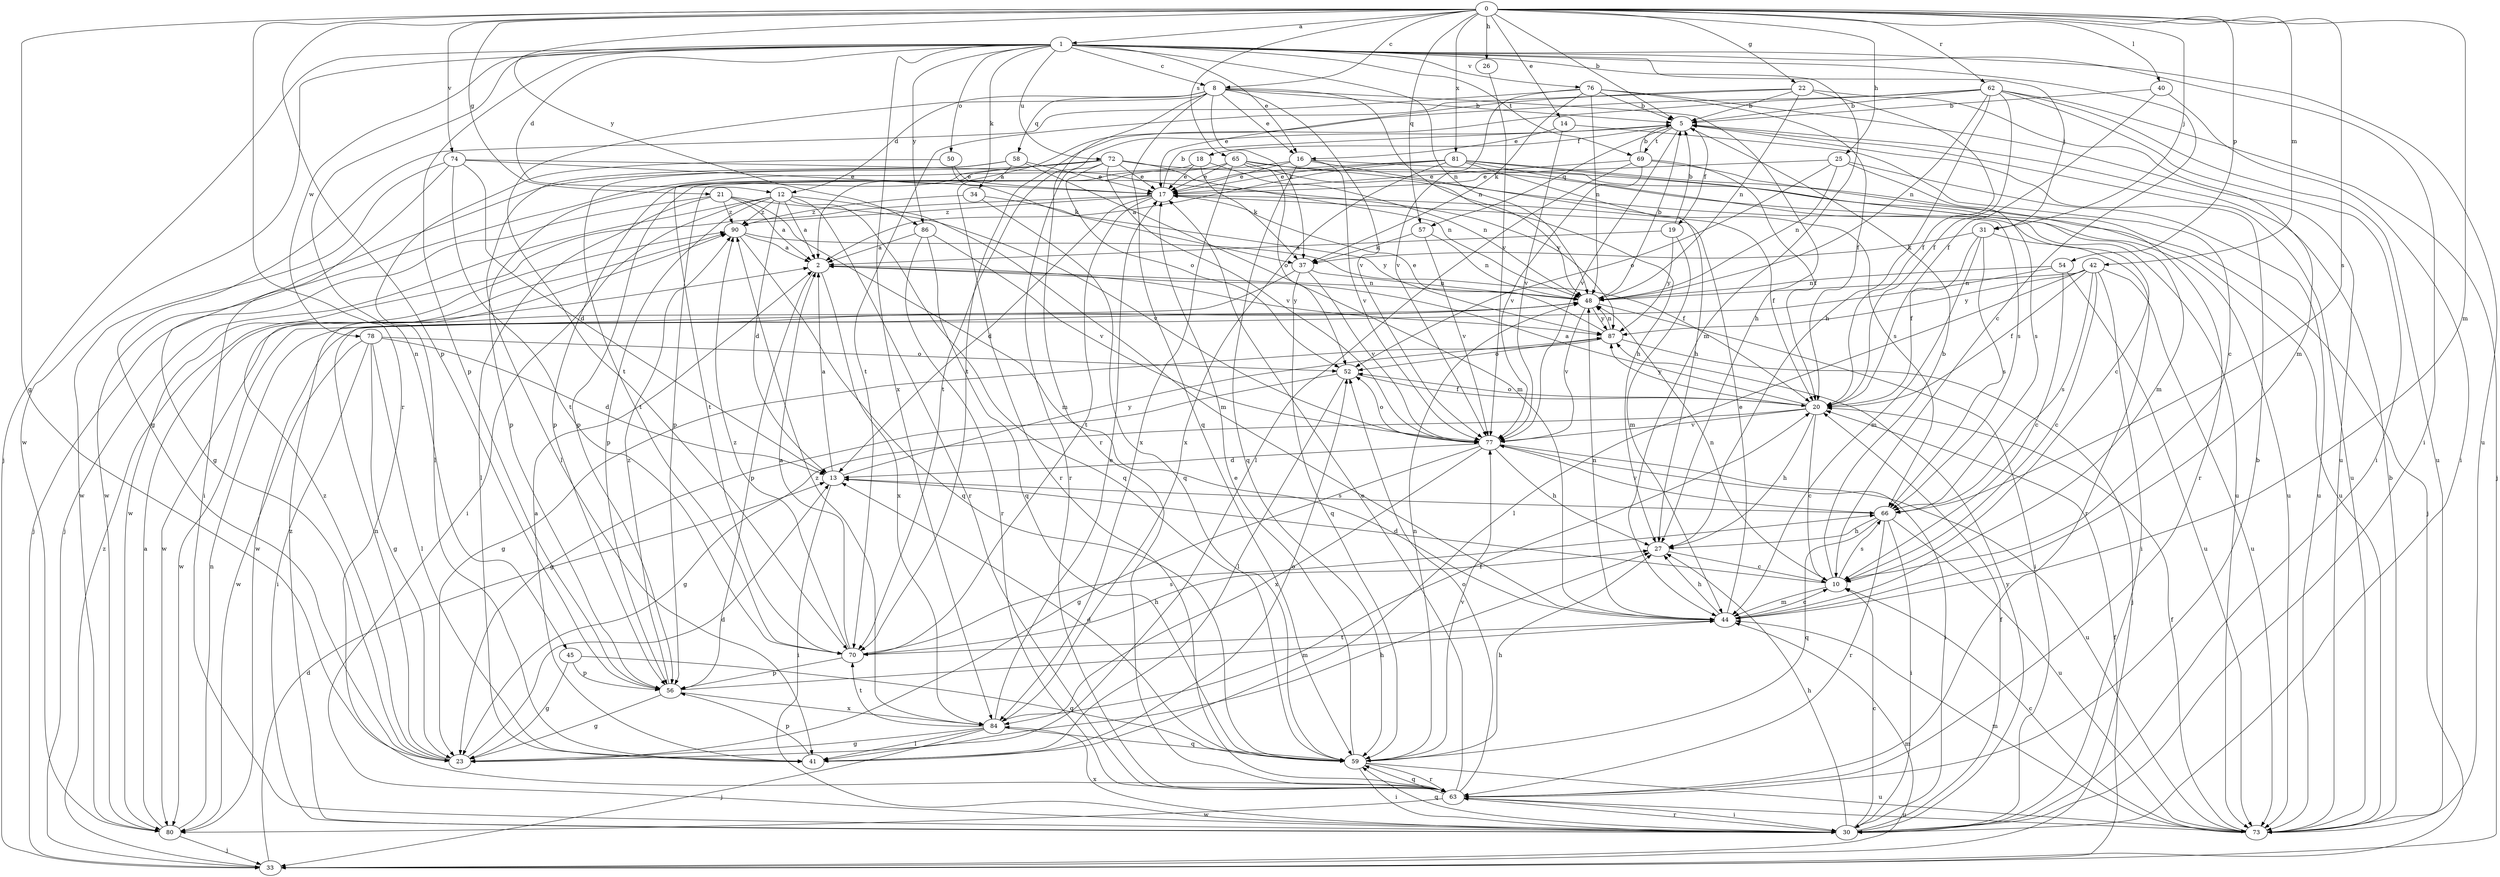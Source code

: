 strict digraph  {
0;
1;
2;
5;
8;
10;
12;
13;
14;
16;
17;
18;
19;
20;
21;
22;
23;
25;
26;
27;
30;
31;
33;
34;
37;
40;
41;
42;
44;
45;
48;
50;
52;
54;
56;
57;
58;
59;
62;
63;
65;
66;
69;
70;
72;
73;
74;
76;
77;
78;
80;
81;
84;
86;
87;
90;
0 -> 1  [label=a];
0 -> 5  [label=b];
0 -> 8  [label=c];
0 -> 14  [label=e];
0 -> 21  [label=g];
0 -> 22  [label=g];
0 -> 23  [label=g];
0 -> 25  [label=h];
0 -> 26  [label=h];
0 -> 31  [label=j];
0 -> 40  [label=l];
0 -> 42  [label=m];
0 -> 44  [label=m];
0 -> 54  [label=p];
0 -> 56  [label=p];
0 -> 57  [label=q];
0 -> 62  [label=r];
0 -> 63  [label=r];
0 -> 65  [label=s];
0 -> 66  [label=s];
0 -> 74  [label=v];
0 -> 81  [label=x];
0 -> 86  [label=y];
1 -> 8  [label=c];
1 -> 10  [label=c];
1 -> 12  [label=d];
1 -> 16  [label=e];
1 -> 30  [label=i];
1 -> 31  [label=j];
1 -> 33  [label=j];
1 -> 34  [label=k];
1 -> 44  [label=m];
1 -> 45  [label=n];
1 -> 48  [label=n];
1 -> 50  [label=o];
1 -> 56  [label=p];
1 -> 69  [label=t];
1 -> 72  [label=u];
1 -> 73  [label=u];
1 -> 76  [label=v];
1 -> 78  [label=w];
1 -> 80  [label=w];
1 -> 84  [label=x];
1 -> 86  [label=y];
2 -> 48  [label=n];
2 -> 56  [label=p];
2 -> 84  [label=x];
2 -> 87  [label=y];
5 -> 18  [label=f];
5 -> 19  [label=f];
5 -> 57  [label=q];
5 -> 69  [label=t];
5 -> 70  [label=t];
5 -> 73  [label=u];
5 -> 77  [label=v];
8 -> 5  [label=b];
8 -> 12  [label=d];
8 -> 16  [label=e];
8 -> 27  [label=h];
8 -> 37  [label=k];
8 -> 48  [label=n];
8 -> 58  [label=q];
8 -> 59  [label=q];
8 -> 63  [label=r];
8 -> 70  [label=t];
8 -> 77  [label=v];
10 -> 5  [label=b];
10 -> 13  [label=d];
10 -> 44  [label=m];
10 -> 48  [label=n];
10 -> 66  [label=s];
12 -> 2  [label=a];
12 -> 13  [label=d];
12 -> 30  [label=i];
12 -> 33  [label=j];
12 -> 44  [label=m];
12 -> 56  [label=p];
12 -> 59  [label=q];
12 -> 63  [label=r];
12 -> 90  [label=z];
13 -> 2  [label=a];
13 -> 30  [label=i];
13 -> 66  [label=s];
13 -> 87  [label=y];
14 -> 10  [label=c];
14 -> 16  [label=e];
14 -> 77  [label=v];
16 -> 17  [label=e];
16 -> 56  [label=p];
16 -> 59  [label=q];
16 -> 66  [label=s];
16 -> 73  [label=u];
16 -> 77  [label=v];
17 -> 5  [label=b];
17 -> 13  [label=d];
17 -> 20  [label=f];
17 -> 70  [label=t];
17 -> 80  [label=w];
17 -> 90  [label=z];
18 -> 17  [label=e];
18 -> 37  [label=k];
18 -> 48  [label=n];
18 -> 80  [label=w];
19 -> 2  [label=a];
19 -> 5  [label=b];
19 -> 44  [label=m];
19 -> 87  [label=y];
20 -> 2  [label=a];
20 -> 10  [label=c];
20 -> 23  [label=g];
20 -> 27  [label=h];
20 -> 52  [label=o];
20 -> 77  [label=v];
20 -> 87  [label=y];
21 -> 2  [label=a];
21 -> 33  [label=j];
21 -> 41  [label=l];
21 -> 44  [label=m];
21 -> 77  [label=v];
21 -> 90  [label=z];
22 -> 5  [label=b];
22 -> 17  [label=e];
22 -> 20  [label=f];
22 -> 44  [label=m];
22 -> 48  [label=n];
22 -> 70  [label=t];
23 -> 13  [label=d];
23 -> 27  [label=h];
23 -> 48  [label=n];
23 -> 90  [label=z];
25 -> 17  [label=e];
25 -> 48  [label=n];
25 -> 52  [label=o];
25 -> 66  [label=s];
25 -> 73  [label=u];
26 -> 77  [label=v];
27 -> 10  [label=c];
30 -> 10  [label=c];
30 -> 20  [label=f];
30 -> 27  [label=h];
30 -> 59  [label=q];
30 -> 63  [label=r];
30 -> 84  [label=x];
30 -> 87  [label=y];
30 -> 90  [label=z];
31 -> 20  [label=f];
31 -> 37  [label=k];
31 -> 44  [label=m];
31 -> 63  [label=r];
31 -> 66  [label=s];
33 -> 13  [label=d];
33 -> 20  [label=f];
33 -> 44  [label=m];
33 -> 90  [label=z];
34 -> 59  [label=q];
34 -> 87  [label=y];
34 -> 90  [label=z];
37 -> 48  [label=n];
37 -> 59  [label=q];
37 -> 77  [label=v];
37 -> 80  [label=w];
40 -> 5  [label=b];
40 -> 20  [label=f];
40 -> 30  [label=i];
41 -> 2  [label=a];
41 -> 52  [label=o];
41 -> 56  [label=p];
42 -> 10  [label=c];
42 -> 20  [label=f];
42 -> 30  [label=i];
42 -> 41  [label=l];
42 -> 48  [label=n];
42 -> 66  [label=s];
42 -> 73  [label=u];
42 -> 87  [label=y];
44 -> 10  [label=c];
44 -> 17  [label=e];
44 -> 27  [label=h];
44 -> 48  [label=n];
44 -> 70  [label=t];
45 -> 23  [label=g];
45 -> 56  [label=p];
45 -> 59  [label=q];
48 -> 5  [label=b];
48 -> 30  [label=i];
48 -> 77  [label=v];
48 -> 80  [label=w];
48 -> 87  [label=y];
50 -> 17  [label=e];
50 -> 37  [label=k];
50 -> 41  [label=l];
52 -> 20  [label=f];
52 -> 23  [label=g];
52 -> 41  [label=l];
54 -> 10  [label=c];
54 -> 48  [label=n];
54 -> 73  [label=u];
54 -> 80  [label=w];
56 -> 23  [label=g];
56 -> 44  [label=m];
56 -> 84  [label=x];
56 -> 90  [label=z];
57 -> 37  [label=k];
57 -> 48  [label=n];
57 -> 77  [label=v];
58 -> 17  [label=e];
58 -> 41  [label=l];
58 -> 44  [label=m];
58 -> 63  [label=r];
58 -> 70  [label=t];
59 -> 13  [label=d];
59 -> 17  [label=e];
59 -> 27  [label=h];
59 -> 30  [label=i];
59 -> 48  [label=n];
59 -> 63  [label=r];
59 -> 73  [label=u];
59 -> 77  [label=v];
62 -> 2  [label=a];
62 -> 5  [label=b];
62 -> 20  [label=f];
62 -> 27  [label=h];
62 -> 30  [label=i];
62 -> 33  [label=j];
62 -> 48  [label=n];
62 -> 70  [label=t];
62 -> 73  [label=u];
63 -> 5  [label=b];
63 -> 17  [label=e];
63 -> 30  [label=i];
63 -> 52  [label=o];
63 -> 59  [label=q];
63 -> 73  [label=u];
63 -> 80  [label=w];
65 -> 17  [label=e];
65 -> 27  [label=h];
65 -> 52  [label=o];
65 -> 56  [label=p];
65 -> 66  [label=s];
65 -> 73  [label=u];
65 -> 84  [label=x];
66 -> 27  [label=h];
66 -> 30  [label=i];
66 -> 59  [label=q];
66 -> 63  [label=r];
66 -> 73  [label=u];
66 -> 77  [label=v];
69 -> 5  [label=b];
69 -> 17  [label=e];
69 -> 20  [label=f];
69 -> 41  [label=l];
69 -> 63  [label=r];
69 -> 77  [label=v];
70 -> 2  [label=a];
70 -> 27  [label=h];
70 -> 56  [label=p];
70 -> 66  [label=s];
70 -> 90  [label=z];
72 -> 17  [label=e];
72 -> 23  [label=g];
72 -> 48  [label=n];
72 -> 52  [label=o];
72 -> 56  [label=p];
72 -> 63  [label=r];
72 -> 70  [label=t];
72 -> 73  [label=u];
72 -> 77  [label=v];
73 -> 5  [label=b];
73 -> 10  [label=c];
73 -> 20  [label=f];
73 -> 44  [label=m];
74 -> 13  [label=d];
74 -> 17  [label=e];
74 -> 30  [label=i];
74 -> 70  [label=t];
74 -> 80  [label=w];
74 -> 87  [label=y];
76 -> 5  [label=b];
76 -> 20  [label=f];
76 -> 23  [label=g];
76 -> 37  [label=k];
76 -> 48  [label=n];
76 -> 73  [label=u];
76 -> 77  [label=v];
77 -> 13  [label=d];
77 -> 23  [label=g];
77 -> 27  [label=h];
77 -> 30  [label=i];
77 -> 52  [label=o];
77 -> 73  [label=u];
77 -> 84  [label=x];
78 -> 13  [label=d];
78 -> 23  [label=g];
78 -> 30  [label=i];
78 -> 41  [label=l];
78 -> 52  [label=o];
78 -> 80  [label=w];
80 -> 2  [label=a];
80 -> 33  [label=j];
80 -> 48  [label=n];
81 -> 2  [label=a];
81 -> 10  [label=c];
81 -> 17  [label=e];
81 -> 27  [label=h];
81 -> 33  [label=j];
81 -> 44  [label=m];
81 -> 56  [label=p];
81 -> 84  [label=x];
84 -> 17  [label=e];
84 -> 20  [label=f];
84 -> 23  [label=g];
84 -> 33  [label=j];
84 -> 41  [label=l];
84 -> 59  [label=q];
84 -> 70  [label=t];
84 -> 90  [label=z];
86 -> 2  [label=a];
86 -> 59  [label=q];
86 -> 63  [label=r];
86 -> 77  [label=v];
87 -> 17  [label=e];
87 -> 23  [label=g];
87 -> 33  [label=j];
87 -> 48  [label=n];
87 -> 52  [label=o];
90 -> 2  [label=a];
90 -> 20  [label=f];
90 -> 59  [label=q];
}

